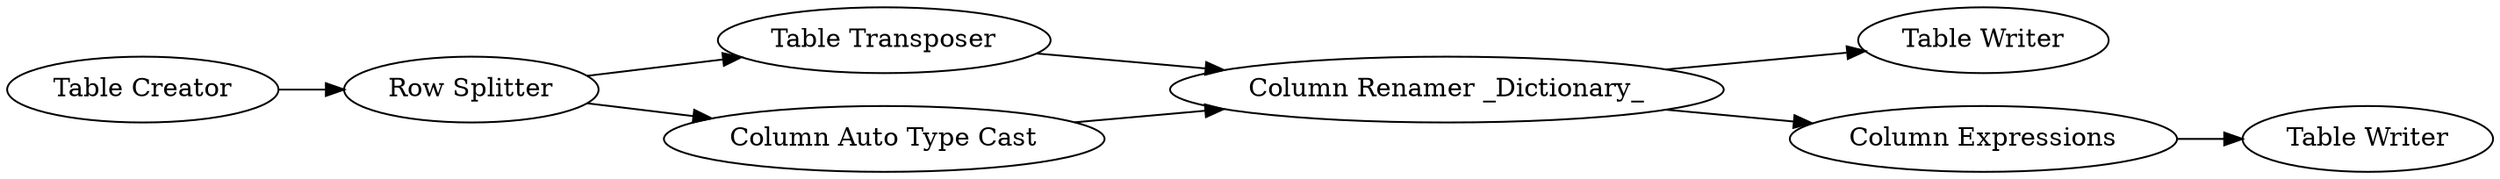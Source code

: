 digraph {
	4 -> 7
	5 -> 4
	3 -> 4
	1 -> 2
	2 -> 3
	2 -> 5
	4 -> 6
	6 -> 8
	5 [label="Table Transposer"]
	1 [label="Table Creator"]
	7 [label="Table Writer"]
	4 [label="Column Renamer _Dictionary_"]
	6 [label="Column Expressions"]
	8 [label="Table Writer"]
	3 [label="Column Auto Type Cast"]
	2 [label="Row Splitter"]
	rankdir=LR
}
